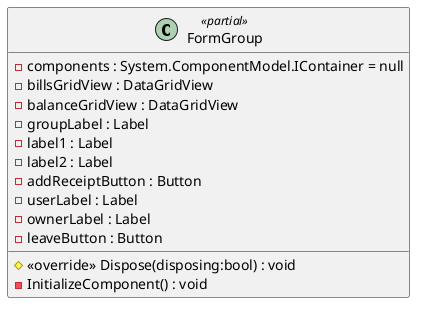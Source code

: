 @startuml
class FormGroup <<partial>> {
    - components : System.ComponentModel.IContainer = null
    # <<override>> Dispose(disposing:bool) : void
    - InitializeComponent() : void
    - billsGridView : DataGridView
    - balanceGridView : DataGridView
    - groupLabel : Label
    - label1 : Label
    - label2 : Label
    - addReceiptButton : Button
    - userLabel : Label
    - ownerLabel : Label
    - leaveButton : Button
}
@enduml
